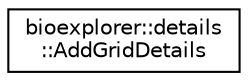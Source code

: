 digraph "Graphical Class Hierarchy"
{
 // LATEX_PDF_SIZE
  edge [fontname="Helvetica",fontsize="10",labelfontname="Helvetica",labelfontsize="10"];
  node [fontname="Helvetica",fontsize="10",shape=record];
  rankdir="LR";
  Node0 [label="bioexplorer::details\l::AddGridDetails",height=0.2,width=0.4,color="black", fillcolor="white", style="filled",URL="$db/dd8/structbioexplorer_1_1details_1_1AddGridDetails.html",tooltip="Defines the parameters needed when adding 3D grid in the scene."];
}
